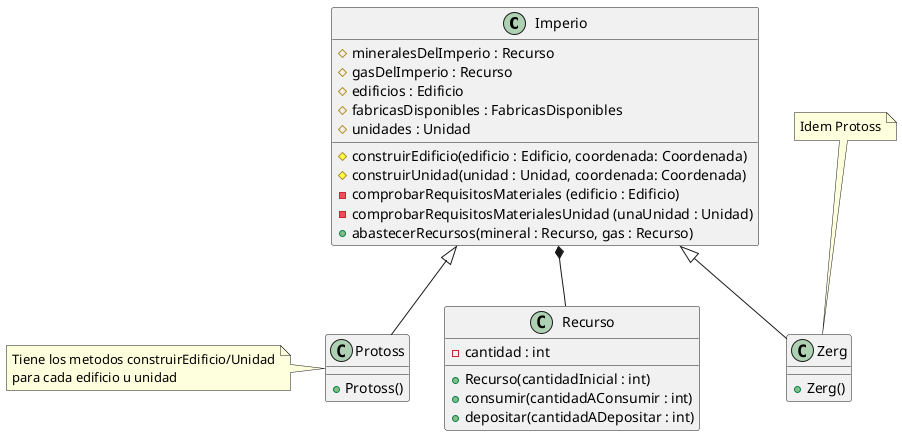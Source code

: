 @startuml

class Imperio {
    # mineralesDelImperio : Recurso
    # gasDelImperio : Recurso
    # edificios : Edificio
    # fabricasDisponibles : FabricasDisponibles
    # unidades : Unidad

    # construirEdificio(edificio : Edificio, coordenada: Coordenada)
    # construirUnidad(unidad : Unidad, coordenada: Coordenada)
    - comprobarRequisitosMateriales (edificio : Edificio)
    - comprobarRequisitosMaterialesUnidad (unaUnidad : Unidad)
    + abastecerRecursos(mineral : Recurso, gas : Recurso)

}

class Protoss {

    + Protoss()
}

class Zerg {

    + Zerg()

}

class Recurso {
    - cantidad : int

    + Recurso(cantidadInicial : int)
    + consumir(cantidadAConsumir : int)
    + depositar(cantidadADepositar : int)
}

Imperio <|-- Protoss
Imperio <|-- Zerg
Imperio *-- Recurso

note left of Protoss: Tiene los metodos construirEdificio/Unidad\npara cada edificio u unidad
note top of Zerg: Idem Protoss

@enduml